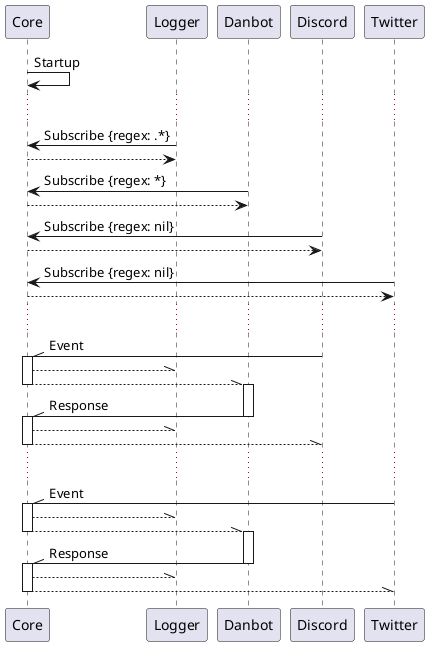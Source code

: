 @startuml
Core -> Core : Startup

...

Logger -> Core : Subscribe {regex: .*}
Core --> Logger

Danbot -> Core : Subscribe {regex: *}
Core --> Danbot

Discord -> Core : Subscribe {regex: nil}
Core --> Discord

Twitter -> Core : Subscribe {regex: nil}
Core --> Twitter

...

Discord -\\ Core ++ : Event
Core --\\ Logger
Core --\\ Danbot --++
Danbot -\\ Core --++: Response
Core --\\ Logger
Core --\\ Discord --

...

Twitter -\\ Core ++ : Event
Core --\\ Logger
Core --\\ Danbot --++
Danbot -\\ Core --++: Response
Core --\\ Logger
Core --\\ Twitter --
@enduml
